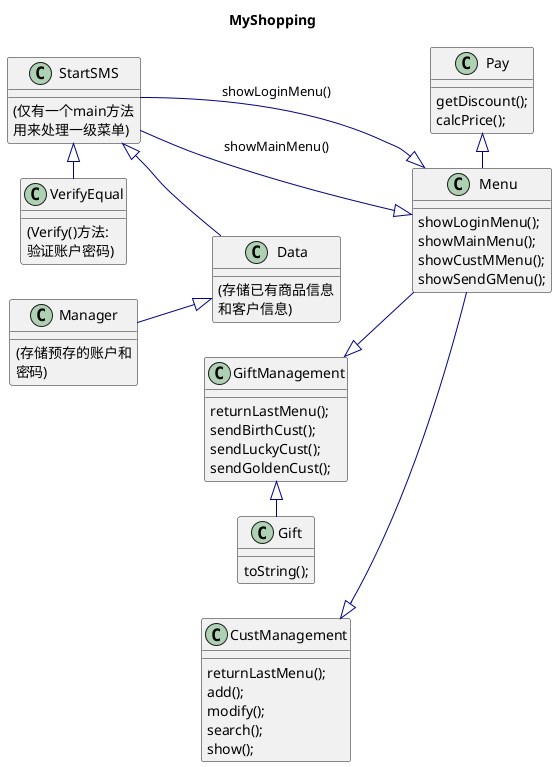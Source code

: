 @startuml
'https://plantuml.com/class-diagram

title MyShopping
'autonumber

'从左往右画用例图

left to right direction

'这个作用将线条模糊和扭曲化

skinparam handwritten false
skinparam packageStyle rectangle actor customer

'下面的这些定  义了角色和用例的一些颜色设置

skinparam usecase {
BackgroundColor DarkBlue
BorderColor DarkSlateGray
ArrowColor DarkBlue
ActorBorderColor DarkBlue
ActorFontName Courier
}

'如果登录成功，
'就调用Menu类中的showMainMenu()方法，
'用于处理二级菜单---购物系统的主流程，
'如果登录失败3次，就直接退出系统；

'在Menu类中的showMainMenu()方法中，
'通过选择不同的二级菜单选项，
'从而调用Menu类中的showCustMMenu()方法来处理客户信息管理流程
'或者调用Menu类中的showSendMenu()方法来处理抽奖活动流程，
'亦或者调用Pay类中的calcPrice()方法来处理购物结算流程；

class Menu {
showLoginMenu();
showMainMenu();
showCustMMenu();
showSendGMenu();
}

'StartSMS类是启动类，内含main方法，
'这个类里面定义了VerifyEqual类和Data类的对象，
'用来存储数据和验证信息，同时Data类中包含了Manager类，
'用来存储预存的用户账号信息，然后在main方法中通过一定的逻辑，
'去调用Menu类中的showLoginMenu()方法，
'用于处理一级菜单---登录修改流程；

class StartSMS{
(仅有一个main方法
用来处理一级菜单)
}

class VerifyEqual{
(Verify()方法:
验证账户密码)
}

class Manager{
(存储预存的账户和
密码)
}

class Data{
(存储已有商品信息
和客户信息)
}

'如果选择了二级菜单中的购物结算选项，
'那么就会调用Pay类中的calcPrice()方法，
'从而处理购物结算的流程，
'注意在Pay类中的getDiscount()方法是用来根据客户会员信息来计算打折率的；

class Pay{
getDiscount();
calcPrice();
}

'如果选择了二级菜单中的客户信息管理选项，
'那么就会调用Menu类中的showCustMMenu()方法，
'这个方法会调用CustManagement类中的各种方法，
'用以处理客户信息管理的不同操作；

class CustManagement{
returnLastMenu();
add();
modify();
search();
show();
}

class Gift{
toString();
}

'如果选择了二级菜单中的真情回馈选项，即抽奖活动，
'那么就会调用Menu类中的showSendMenu()方法，
'这个方法会调用GiftManagement类中的各种方法，
'用以处理抽奖活动的不同操作；

 '注意到在CustManagement类和GiftManagement类中都有一个returnLastMenu()方法，
 '该方法是用来返回上一级菜单使用的。

class GiftManagement{
returnLastMenu();
sendBirthCust();
sendLuckyCust();
sendGoldenCust();
}

StartSMS ---|> Menu : showLoginMenu()
StartSMS ---|> Menu : showMainMenu()
StartSMS <|- VerifyEqual
StartSMS <|-- Data
Manager --|> Data
GiftManagement <|- Gift
GiftManagement <|-- Menu
Pay <|- Menu
CustManagement <|-- Menu


@enduml